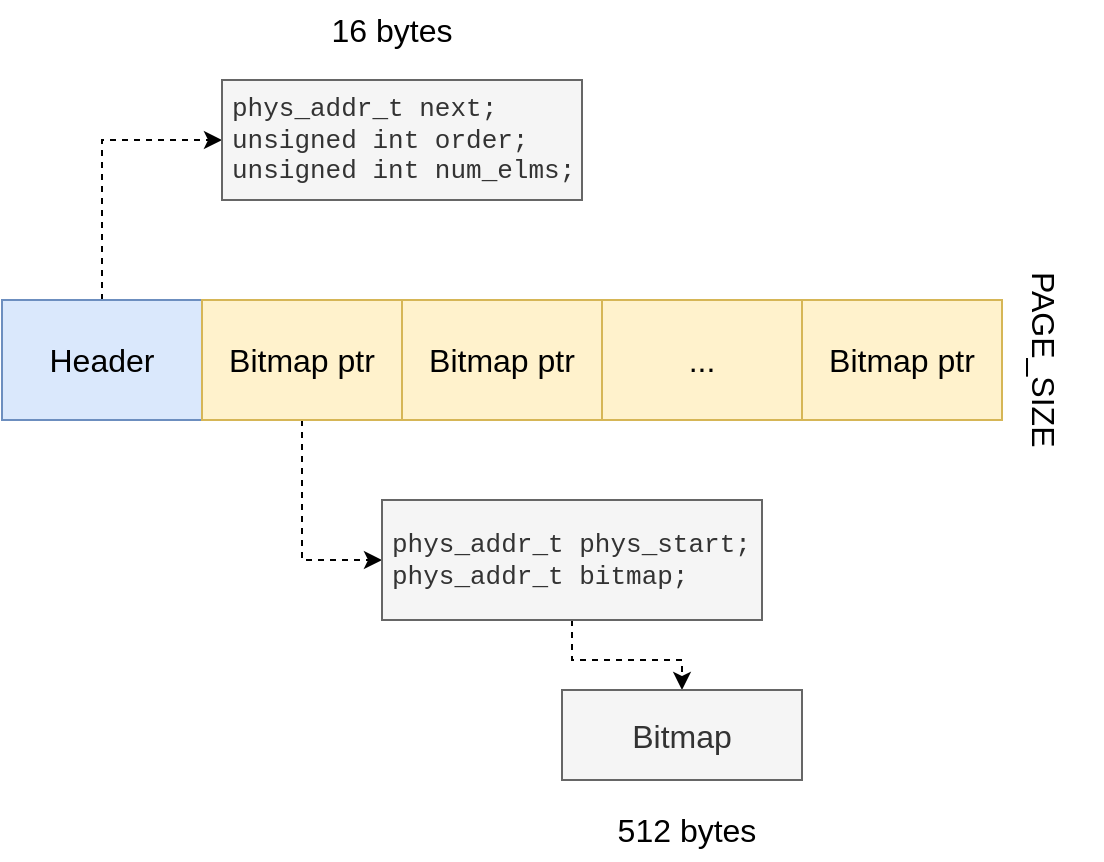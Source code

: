 <mxfile version="28.1.2">
  <diagram name="Page-1" id="5q_p_yK51YSis2tCy6bY">
    <mxGraphModel dx="1234" dy="791" grid="1" gridSize="10" guides="1" tooltips="1" connect="1" arrows="1" fold="1" page="1" pageScale="1" pageWidth="827" pageHeight="1169" math="0" shadow="0">
      <root>
        <mxCell id="0" />
        <mxCell id="1" parent="0" />
        <mxCell id="8orWIcp9OsXRjvPuOEFY-22" style="edgeStyle=orthogonalEdgeStyle;rounded=0;orthogonalLoop=1;jettySize=auto;html=1;exitX=0.5;exitY=0;exitDx=0;exitDy=0;entryX=0;entryY=0.5;entryDx=0;entryDy=0;dashed=1;" edge="1" parent="1" source="8orWIcp9OsXRjvPuOEFY-11" target="8orWIcp9OsXRjvPuOEFY-21">
          <mxGeometry relative="1" as="geometry" />
        </mxCell>
        <mxCell id="8orWIcp9OsXRjvPuOEFY-11" value="Header" style="rounded=0;whiteSpace=wrap;html=1;fontSize=16;fillColor=#dae8fc;strokeColor=#6c8ebf;" vertex="1" parent="1">
          <mxGeometry x="180" y="330" width="100" height="60" as="geometry" />
        </mxCell>
        <mxCell id="8orWIcp9OsXRjvPuOEFY-28" style="edgeStyle=orthogonalEdgeStyle;rounded=0;orthogonalLoop=1;jettySize=auto;html=1;exitX=0.5;exitY=1;exitDx=0;exitDy=0;entryX=0;entryY=0.5;entryDx=0;entryDy=0;dashed=1;" edge="1" parent="1" source="8orWIcp9OsXRjvPuOEFY-15" target="8orWIcp9OsXRjvPuOEFY-27">
          <mxGeometry relative="1" as="geometry" />
        </mxCell>
        <mxCell id="8orWIcp9OsXRjvPuOEFY-15" value="Bitmap ptr" style="rounded=0;whiteSpace=wrap;html=1;fontSize=16;fillColor=#fff2cc;strokeColor=#d6b656;" vertex="1" parent="1">
          <mxGeometry x="280" y="330" width="100" height="60" as="geometry" />
        </mxCell>
        <mxCell id="8orWIcp9OsXRjvPuOEFY-16" value="Bitmap ptr" style="rounded=0;whiteSpace=wrap;html=1;fontSize=16;fillColor=#fff2cc;strokeColor=#d6b656;" vertex="1" parent="1">
          <mxGeometry x="380" y="330" width="100" height="60" as="geometry" />
        </mxCell>
        <mxCell id="8orWIcp9OsXRjvPuOEFY-17" value="..." style="rounded=0;whiteSpace=wrap;html=1;fontSize=16;fillColor=#fff2cc;strokeColor=#d6b656;" vertex="1" parent="1">
          <mxGeometry x="480" y="330" width="100" height="60" as="geometry" />
        </mxCell>
        <mxCell id="8orWIcp9OsXRjvPuOEFY-18" value="Bitmap ptr" style="rounded=0;whiteSpace=wrap;html=1;fontSize=16;fillColor=#fff2cc;strokeColor=#d6b656;" vertex="1" parent="1">
          <mxGeometry x="580" y="330" width="100" height="60" as="geometry" />
        </mxCell>
        <mxCell id="8orWIcp9OsXRjvPuOEFY-21" value="phys_addr_t next;&lt;div&gt;unsigned int order;&lt;/div&gt;&lt;div&gt;unsigned int num_elms;&lt;/div&gt;" style="rounded=0;whiteSpace=wrap;html=1;fontSize=13;fontFamily=Courier New;align=left;spacingLeft=3;fillColor=#f5f5f5;strokeColor=#666666;fontColor=#333333;" vertex="1" parent="1">
          <mxGeometry x="290" y="220" width="180" height="60" as="geometry" />
        </mxCell>
        <mxCell id="8orWIcp9OsXRjvPuOEFY-26" value="16 bytes" style="text;html=1;align=center;verticalAlign=middle;whiteSpace=wrap;rounded=0;fontSize=16;" vertex="1" parent="1">
          <mxGeometry x="340" y="180" width="70" height="30" as="geometry" />
        </mxCell>
        <mxCell id="8orWIcp9OsXRjvPuOEFY-30" style="edgeStyle=orthogonalEdgeStyle;rounded=0;orthogonalLoop=1;jettySize=auto;html=1;exitX=0.5;exitY=1;exitDx=0;exitDy=0;entryX=0.5;entryY=0;entryDx=0;entryDy=0;dashed=1;" edge="1" parent="1" source="8orWIcp9OsXRjvPuOEFY-27" target="8orWIcp9OsXRjvPuOEFY-29">
          <mxGeometry relative="1" as="geometry" />
        </mxCell>
        <mxCell id="8orWIcp9OsXRjvPuOEFY-27" value="phys_addr_t phys_start;&lt;div&gt;phys_addr_t bitmap;&lt;/div&gt;" style="rounded=0;whiteSpace=wrap;html=1;fontSize=13;fontFamily=Courier New;align=left;spacingLeft=3;fillColor=#f5f5f5;strokeColor=#666666;fontColor=#333333;" vertex="1" parent="1">
          <mxGeometry x="370" y="430" width="190" height="60" as="geometry" />
        </mxCell>
        <mxCell id="8orWIcp9OsXRjvPuOEFY-29" value="Bitmap" style="rounded=0;whiteSpace=wrap;html=1;fillColor=#f5f5f5;strokeColor=#666666;fontColor=#333333;fontSize=16;" vertex="1" parent="1">
          <mxGeometry x="460" y="525" width="120" height="45" as="geometry" />
        </mxCell>
        <mxCell id="8orWIcp9OsXRjvPuOEFY-31" value="512 bytes" style="text;html=1;align=center;verticalAlign=middle;whiteSpace=wrap;rounded=0;fontSize=16;" vertex="1" parent="1">
          <mxGeometry x="485" y="580" width="75" height="30" as="geometry" />
        </mxCell>
        <mxCell id="8orWIcp9OsXRjvPuOEFY-32" value="PAGE_SIZE" style="text;html=1;align=center;verticalAlign=middle;whiteSpace=wrap;rounded=0;fontSize=16;textDirection=vertical-lr;" vertex="1" parent="1">
          <mxGeometry x="670" y="345" width="60" height="30" as="geometry" />
        </mxCell>
      </root>
    </mxGraphModel>
  </diagram>
</mxfile>
